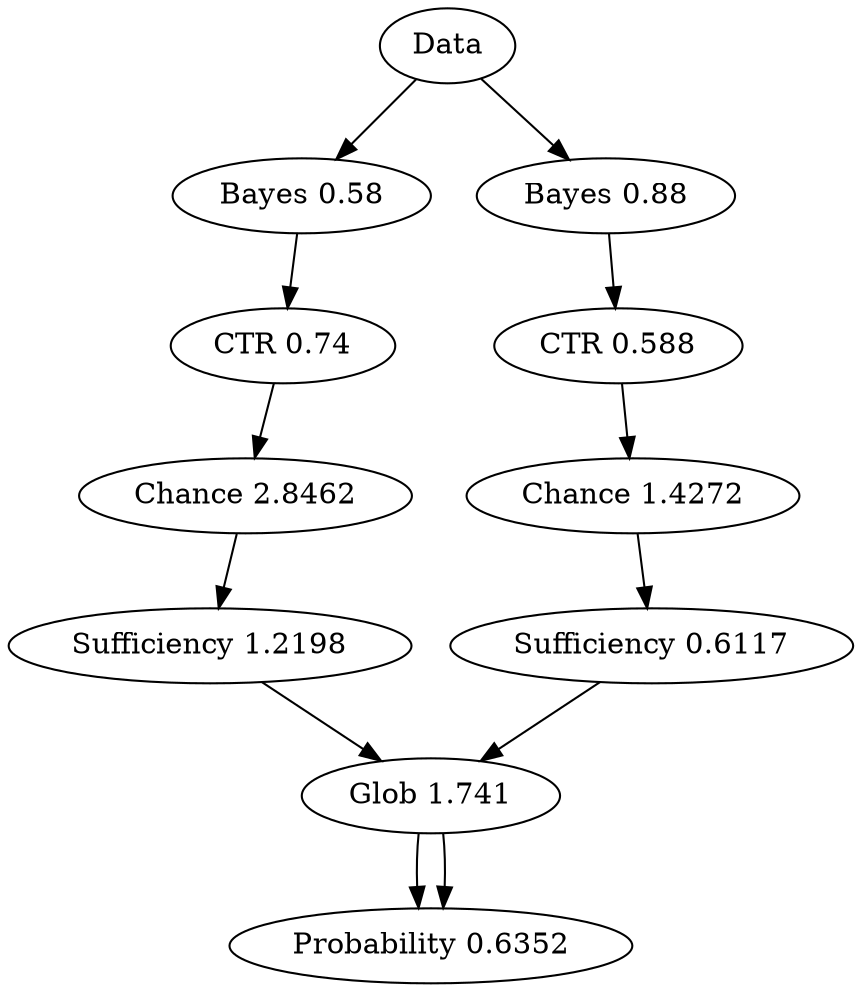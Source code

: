 digraph tree {
    "Data";
    "Bayes 0.58";
    "CTR 0.74";
    "Chance 2.8462";
    "Sufficiency 1.2198";
    "Glob 1.741";
    "Probability 0.6352";
    "Bayes 0.88";
    "CTR 0.588";
    "Chance 1.4272";
    "Sufficiency 0.6117";
    "Glob 1.741";
    "Probability 0.6352";
    "Data" -> "Bayes 0.58";
    "Data" -> "Bayes 0.88";
    "Bayes 0.58" -> "CTR 0.74";
    "CTR 0.74" -> "Chance 2.8462";
    "Chance 2.8462" -> "Sufficiency 1.2198";
    "Sufficiency 1.2198" -> "Glob 1.741";
    "Glob 1.741" -> "Probability 0.6352";
    "Bayes 0.88" -> "CTR 0.588";
    "CTR 0.588" -> "Chance 1.4272";
    "Chance 1.4272" -> "Sufficiency 0.6117";
    "Sufficiency 0.6117" -> "Glob 1.741";
    "Glob 1.741" -> "Probability 0.6352";
}
